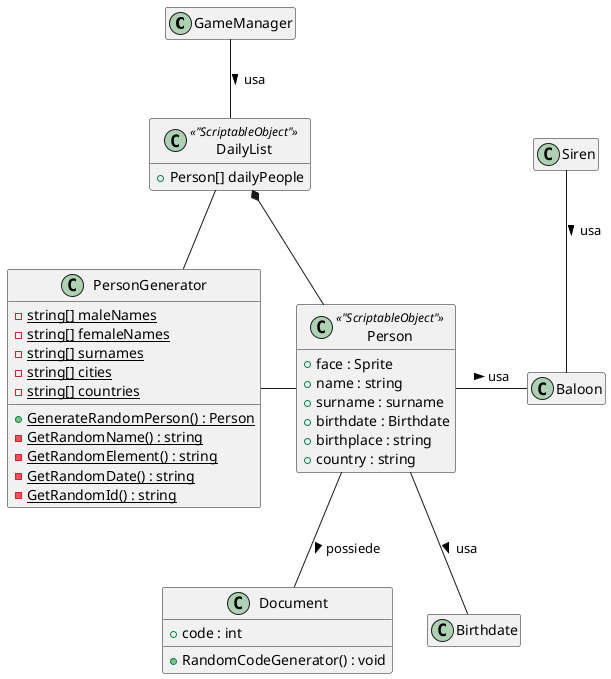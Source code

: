 @startuml
hide empty fields
hide empty methods

Class GameManager
Class Siren
Class Person << "ScriptableObject" >>
{
	+ face : Sprite
	+ name : string
	+ surname : surname
	+ birthdate : Birthdate
	+ birthplace : string
	+ country : string
}

Class Document
{
 + code : int
 + RandomCodeGenerator() : void
}

Class Baloon

Class DailyList << "ScriptableObject" >>
{
    + Person[] dailyPeople
}

Class PersonGenerator
{
    {static} - string[] maleNames
    {static} - string[] femaleNames
    {static} - string[] surnames
    {static} - string[] cities
    {static} - string[] countries
    {static} + GenerateRandomPerson() : Person
    {static} - GetRandomName() : string
    {static} - GetRandomElement() : string
    {static} - GetRandomDate() : string
    {static} - GetRandomId() : string
}

GameManager -- DailyList : usa >
DailyList *-- Person
DailyList -- PersonGenerator
PersonGenerator - Person
Person -- Document : possiede >
Person -- Birthdate : usa >
Person - Baloon : usa >
Siren -- Baloon : usa >

@enduml
